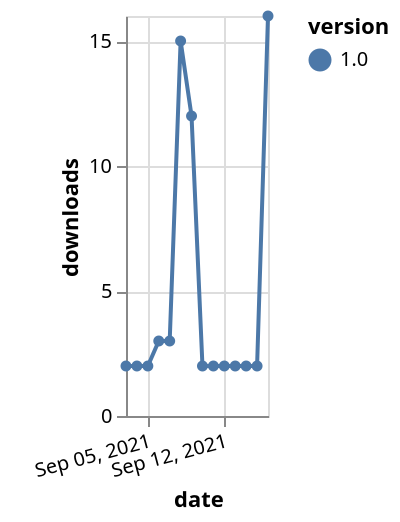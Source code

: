 {"$schema": "https://vega.github.io/schema/vega-lite/v5.json", "description": "A simple bar chart with embedded data.", "data": {"values": [{"date": "2021-09-03", "total": 4099, "delta": 2, "version": "1.0"}, {"date": "2021-09-04", "total": 4101, "delta": 2, "version": "1.0"}, {"date": "2021-09-05", "total": 4103, "delta": 2, "version": "1.0"}, {"date": "2021-09-06", "total": 4106, "delta": 3, "version": "1.0"}, {"date": "2021-09-07", "total": 4109, "delta": 3, "version": "1.0"}, {"date": "2021-09-08", "total": 4124, "delta": 15, "version": "1.0"}, {"date": "2021-09-09", "total": 4136, "delta": 12, "version": "1.0"}, {"date": "2021-09-10", "total": 4138, "delta": 2, "version": "1.0"}, {"date": "2021-09-11", "total": 4140, "delta": 2, "version": "1.0"}, {"date": "2021-09-12", "total": 4142, "delta": 2, "version": "1.0"}, {"date": "2021-09-13", "total": 4144, "delta": 2, "version": "1.0"}, {"date": "2021-09-14", "total": 4146, "delta": 2, "version": "1.0"}, {"date": "2021-09-15", "total": 4148, "delta": 2, "version": "1.0"}, {"date": "2021-09-16", "total": 4164, "delta": 16, "version": "1.0"}]}, "width": "container", "mark": {"type": "line", "point": {"filled": true}}, "encoding": {"x": {"field": "date", "type": "temporal", "timeUnit": "yearmonthdate", "title": "date", "axis": {"labelAngle": -15}}, "y": {"field": "delta", "type": "quantitative", "title": "downloads"}, "color": {"field": "version", "type": "nominal"}, "tooltip": {"field": "delta"}}}
